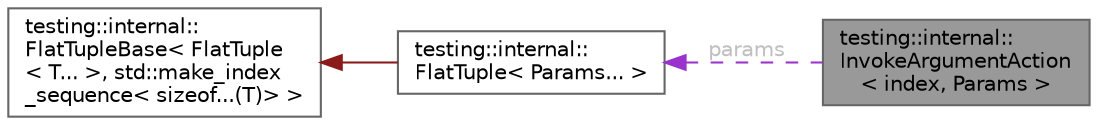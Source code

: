 digraph "testing::internal::InvokeArgumentAction&lt; index, Params &gt;"
{
 // LATEX_PDF_SIZE
  bgcolor="transparent";
  edge [fontname=Helvetica,fontsize=10,labelfontname=Helvetica,labelfontsize=10];
  node [fontname=Helvetica,fontsize=10,shape=box,height=0.2,width=0.4];
  rankdir="LR";
  Node1 [id="Node000001",label="testing::internal::\lInvokeArgumentAction\l\< index, Params \>",height=0.2,width=0.4,color="gray40", fillcolor="grey60", style="filled", fontcolor="black",tooltip=" "];
  Node2 -> Node1 [id="edge1_Node000001_Node000002",dir="back",color="darkorchid3",style="dashed",tooltip=" ",label=" params",fontcolor="grey" ];
  Node2 [id="Node000002",label="testing::internal::\lFlatTuple\< Params... \>",height=0.2,width=0.4,color="gray40", fillcolor="white", style="filled",URL="$classtesting_1_1internal_1_1FlatTuple.html",tooltip=" "];
  Node3 -> Node2 [id="edge2_Node000002_Node000003",dir="back",color="firebrick4",style="solid",tooltip=" "];
  Node3 [id="Node000003",label="testing::internal::\lFlatTupleBase\< FlatTuple\l\< T... \>, std::make_index\l_sequence\< sizeof...(T)\> \>",height=0.2,width=0.4,color="gray40", fillcolor="white", style="filled",URL="$structtesting_1_1internal_1_1FlatTupleBase.html",tooltip=" "];
}

